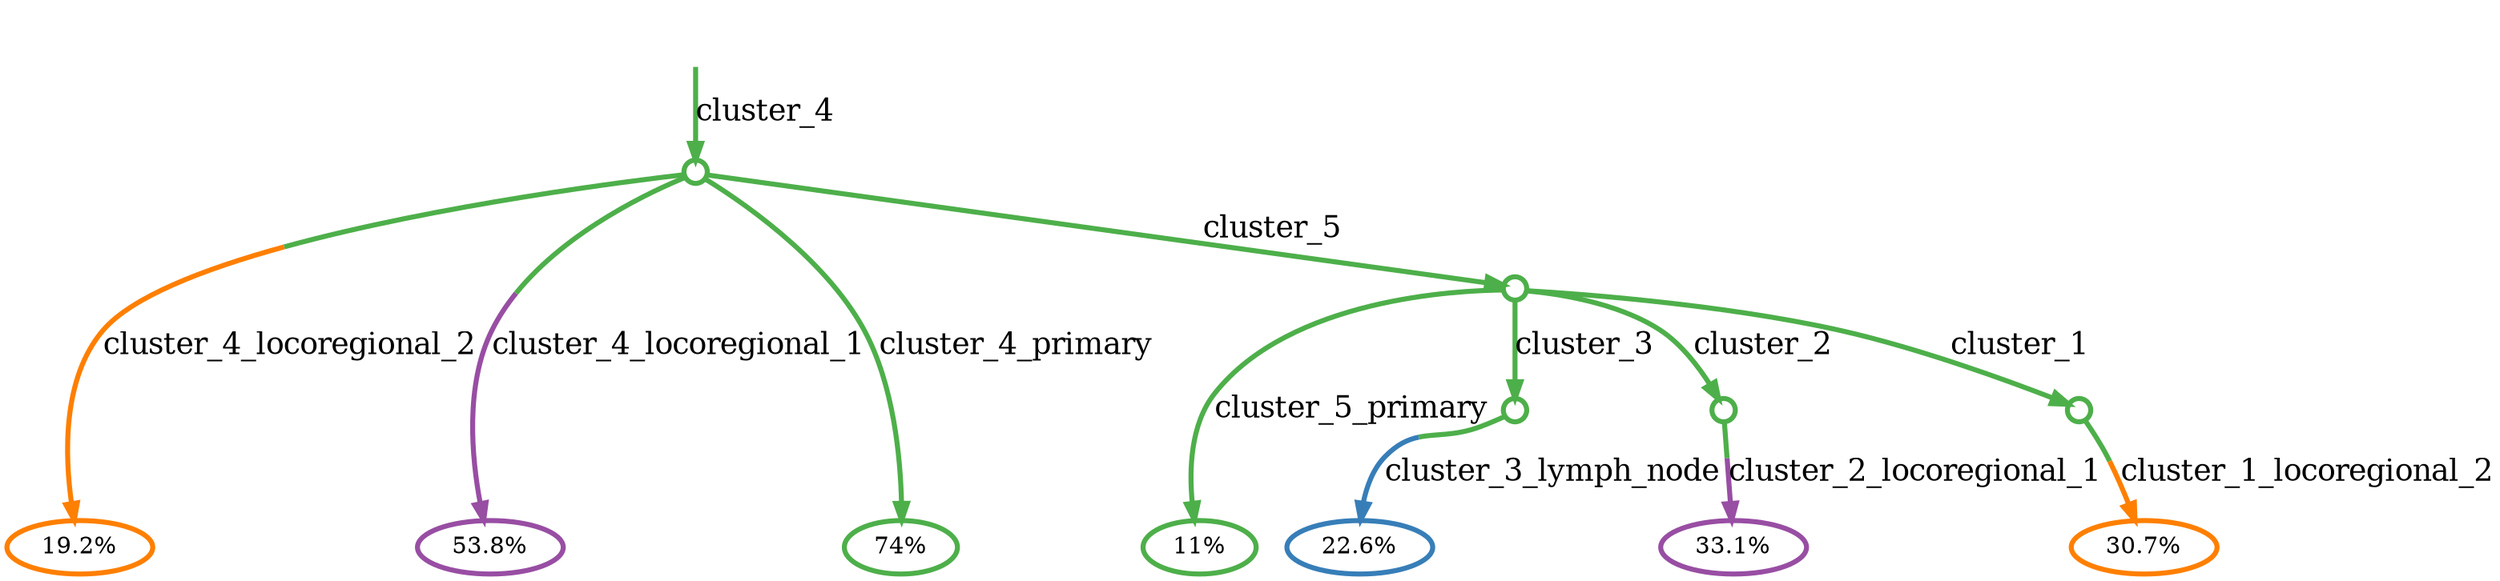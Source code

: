 digraph T {
	{
		rank=same
		10 [width=0.2,height=0.2,penwidth=3,colorscheme=set19,color=5,label="19.2%"]
		9 [width=0.2,height=0.2,penwidth=3,colorscheme=set19,color=4,label="53.8%"]
		8 [width=0.2,height=0.2,penwidth=3,colorscheme=set19,color=3,label="74%"]
		6 [width=0.2,height=0.2,penwidth=3,colorscheme=set19,color=3,label="11%"]
		4 [width=0.2,height=0.2,penwidth=3,colorscheme=set19,color=2,label="22.6%"]
		2 [width=0.2,height=0.2,penwidth=3,colorscheme=set19,color=4,label="33.1%"]
		0 [width=0.2,height=0.2,penwidth=3,colorscheme=set19,color=5,label="30.7%"]
	}
	11 [width=0.2,height=0.2,penwidth=3,colorscheme=set19,color=3,label=""]
	7 [width=0.2,height=0.2,penwidth=3,colorscheme=set19,color=3,label=""]
	5 [width=0.2,height=0.2,penwidth=3,colorscheme=set19,color=3,label=""]
	3 [width=0.2,height=0.2,penwidth=3,colorscheme=set19,color=3,label=""]
	1 [width=0.2,height=0.2,penwidth=3,colorscheme=set19,color=3,label=""]
	inv [style="invis"]
	inv -> 11[penwidth=3,colorscheme=set19,color=3,label="cluster_4",fontsize=18]
	11 -> 10 [fontsize=18,penwidth=3,colorscheme=set19,color="3;0.5:5",label="cluster_4_locoregional_2"]
	11 -> 9 [fontsize=18,penwidth=3,colorscheme=set19,color="3;0.5:4",label="cluster_4_locoregional_1"]
	11 -> 8 [fontsize=18,penwidth=3,colorscheme=set19,color=3,label="cluster_4_primary"]
	11 -> 7 [fontsize=18,penwidth=3,colorscheme=set19,color=3,label="cluster_5"]
	7 -> 6 [fontsize=18,penwidth=3,colorscheme=set19,color=3,label="cluster_5_primary"]
	7 -> 5 [fontsize=18,penwidth=3,colorscheme=set19,color=3,label="cluster_3"]
	7 -> 3 [fontsize=18,penwidth=3,colorscheme=set19,color=3,label="cluster_2"]
	7 -> 1 [fontsize=18,penwidth=3,colorscheme=set19,color=3,label="cluster_1"]
	5 -> 4 [fontsize=18,penwidth=3,colorscheme=set19,color="3;0.5:2",label="cluster_3_lymph_node"]
	3 -> 2 [fontsize=18,penwidth=3,colorscheme=set19,color="3;0.5:4",label="cluster_2_locoregional_1"]
	1 -> 0 [fontsize=18,penwidth=3,colorscheme=set19,color="3;0.5:5",label="cluster_1_locoregional_2"]
}
